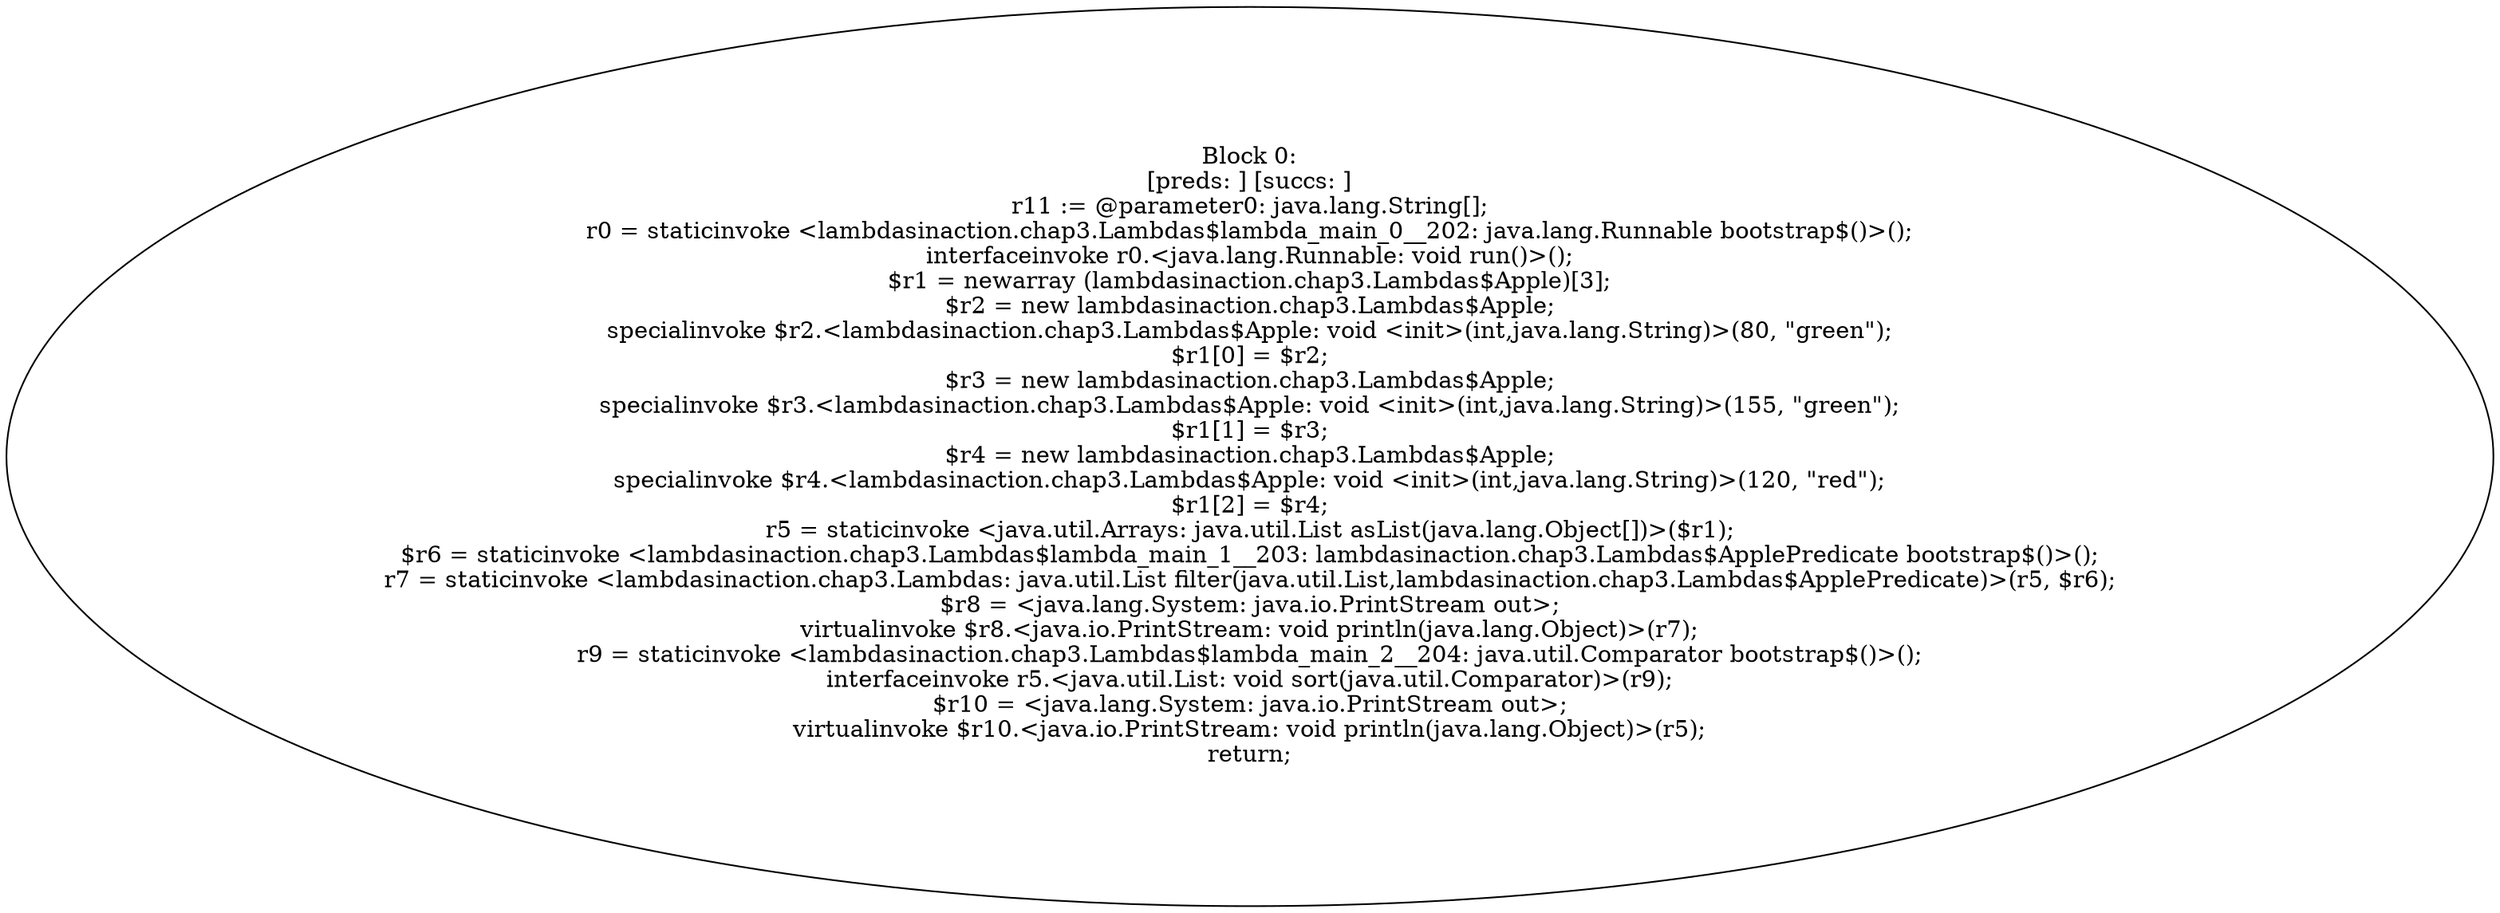 digraph "unitGraph" {
    "Block 0:
[preds: ] [succs: ]
r11 := @parameter0: java.lang.String[];
r0 = staticinvoke <lambdasinaction.chap3.Lambdas$lambda_main_0__202: java.lang.Runnable bootstrap$()>();
interfaceinvoke r0.<java.lang.Runnable: void run()>();
$r1 = newarray (lambdasinaction.chap3.Lambdas$Apple)[3];
$r2 = new lambdasinaction.chap3.Lambdas$Apple;
specialinvoke $r2.<lambdasinaction.chap3.Lambdas$Apple: void <init>(int,java.lang.String)>(80, \"green\");
$r1[0] = $r2;
$r3 = new lambdasinaction.chap3.Lambdas$Apple;
specialinvoke $r3.<lambdasinaction.chap3.Lambdas$Apple: void <init>(int,java.lang.String)>(155, \"green\");
$r1[1] = $r3;
$r4 = new lambdasinaction.chap3.Lambdas$Apple;
specialinvoke $r4.<lambdasinaction.chap3.Lambdas$Apple: void <init>(int,java.lang.String)>(120, \"red\");
$r1[2] = $r4;
r5 = staticinvoke <java.util.Arrays: java.util.List asList(java.lang.Object[])>($r1);
$r6 = staticinvoke <lambdasinaction.chap3.Lambdas$lambda_main_1__203: lambdasinaction.chap3.Lambdas$ApplePredicate bootstrap$()>();
r7 = staticinvoke <lambdasinaction.chap3.Lambdas: java.util.List filter(java.util.List,lambdasinaction.chap3.Lambdas$ApplePredicate)>(r5, $r6);
$r8 = <java.lang.System: java.io.PrintStream out>;
virtualinvoke $r8.<java.io.PrintStream: void println(java.lang.Object)>(r7);
r9 = staticinvoke <lambdasinaction.chap3.Lambdas$lambda_main_2__204: java.util.Comparator bootstrap$()>();
interfaceinvoke r5.<java.util.List: void sort(java.util.Comparator)>(r9);
$r10 = <java.lang.System: java.io.PrintStream out>;
virtualinvoke $r10.<java.io.PrintStream: void println(java.lang.Object)>(r5);
return;
"
}
